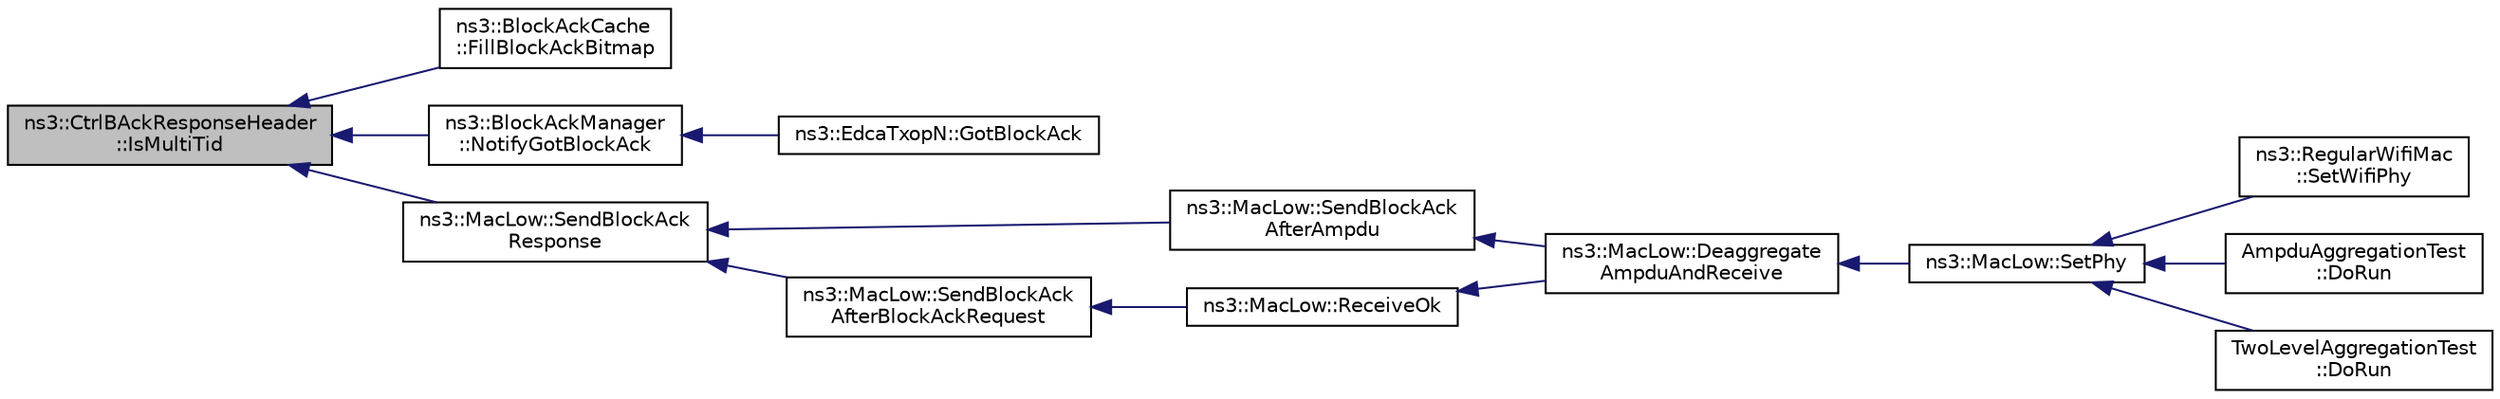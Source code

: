 digraph "ns3::CtrlBAckResponseHeader::IsMultiTid"
{
  edge [fontname="Helvetica",fontsize="10",labelfontname="Helvetica",labelfontsize="10"];
  node [fontname="Helvetica",fontsize="10",shape=record];
  rankdir="LR";
  Node1 [label="ns3::CtrlBAckResponseHeader\l::IsMultiTid",height=0.2,width=0.4,color="black", fillcolor="grey75", style="filled", fontcolor="black"];
  Node1 -> Node2 [dir="back",color="midnightblue",fontsize="10",style="solid"];
  Node2 [label="ns3::BlockAckCache\l::FillBlockAckBitmap",height=0.2,width=0.4,color="black", fillcolor="white", style="filled",URL="$da/d53/classns3_1_1BlockAckCache.html#a53f2f4c162a246e6d3f5de4c32f69c01"];
  Node1 -> Node3 [dir="back",color="midnightblue",fontsize="10",style="solid"];
  Node3 [label="ns3::BlockAckManager\l::NotifyGotBlockAck",height=0.2,width=0.4,color="black", fillcolor="white", style="filled",URL="$d5/dec/classns3_1_1BlockAckManager.html#a9b24f21a11eb094fa683943b7fc3c747"];
  Node3 -> Node4 [dir="back",color="midnightblue",fontsize="10",style="solid"];
  Node4 [label="ns3::EdcaTxopN::GotBlockAck",height=0.2,width=0.4,color="black", fillcolor="white", style="filled",URL="$dc/db8/classns3_1_1EdcaTxopN.html#a36c24d5a9717893466eaadda6bd66cc5"];
  Node1 -> Node5 [dir="back",color="midnightblue",fontsize="10",style="solid"];
  Node5 [label="ns3::MacLow::SendBlockAck\lResponse",height=0.2,width=0.4,color="black", fillcolor="white", style="filled",URL="$d3/da6/classns3_1_1MacLow.html#a85c374be43ba3bd52fd1ad6efdfef6c6"];
  Node5 -> Node6 [dir="back",color="midnightblue",fontsize="10",style="solid"];
  Node6 [label="ns3::MacLow::SendBlockAck\lAfterAmpdu",height=0.2,width=0.4,color="black", fillcolor="white", style="filled",URL="$d3/da6/classns3_1_1MacLow.html#af6e2acc771d188c0959871f142912296"];
  Node6 -> Node7 [dir="back",color="midnightblue",fontsize="10",style="solid"];
  Node7 [label="ns3::MacLow::Deaggregate\lAmpduAndReceive",height=0.2,width=0.4,color="black", fillcolor="white", style="filled",URL="$d3/da6/classns3_1_1MacLow.html#a7380c5a3adcd88beda938bfa8447d7c5"];
  Node7 -> Node8 [dir="back",color="midnightblue",fontsize="10",style="solid"];
  Node8 [label="ns3::MacLow::SetPhy",height=0.2,width=0.4,color="black", fillcolor="white", style="filled",URL="$d3/da6/classns3_1_1MacLow.html#a1f2c6e12277422c081fa92f8edfe66e8"];
  Node8 -> Node9 [dir="back",color="midnightblue",fontsize="10",style="solid"];
  Node9 [label="ns3::RegularWifiMac\l::SetWifiPhy",height=0.2,width=0.4,color="black", fillcolor="white", style="filled",URL="$df/db9/classns3_1_1RegularWifiMac.html#a28e7c0a23027e1fc16f259e52b197ee9"];
  Node8 -> Node10 [dir="back",color="midnightblue",fontsize="10",style="solid"];
  Node10 [label="AmpduAggregationTest\l::DoRun",height=0.2,width=0.4,color="black", fillcolor="white", style="filled",URL="$d2/db5/classAmpduAggregationTest.html#a7414dc8d4dd982ab4c1eaadb5b2c693d",tooltip="Implementation to actually run this TestCase. "];
  Node8 -> Node11 [dir="back",color="midnightblue",fontsize="10",style="solid"];
  Node11 [label="TwoLevelAggregationTest\l::DoRun",height=0.2,width=0.4,color="black", fillcolor="white", style="filled",URL="$db/d72/classTwoLevelAggregationTest.html#a40c6f5f8be6c48673d0bfd218d95afe0",tooltip="Implementation to actually run this TestCase. "];
  Node5 -> Node12 [dir="back",color="midnightblue",fontsize="10",style="solid"];
  Node12 [label="ns3::MacLow::SendBlockAck\lAfterBlockAckRequest",height=0.2,width=0.4,color="black", fillcolor="white", style="filled",URL="$d3/da6/classns3_1_1MacLow.html#a84b96c0cc6f32fca28576ec4df6a0853"];
  Node12 -> Node13 [dir="back",color="midnightblue",fontsize="10",style="solid"];
  Node13 [label="ns3::MacLow::ReceiveOk",height=0.2,width=0.4,color="black", fillcolor="white", style="filled",URL="$d3/da6/classns3_1_1MacLow.html#ade59e3a5e41c6ccbafd93501d7e9fbc0"];
  Node13 -> Node7 [dir="back",color="midnightblue",fontsize="10",style="solid"];
}
